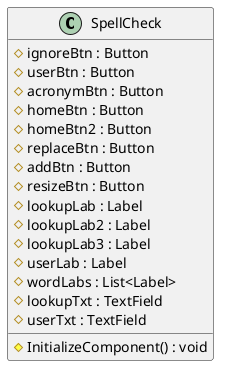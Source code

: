@startuml SpellCheck

class SpellCheck
{
    # ignoreBtn : Button
    # userBtn : Button
    # acronymBtn : Button
    # homeBtn : Button
    # homeBtn2 : Button
    # replaceBtn : Button
    # addBtn : Button
    # resizeBtn : Button
    # lookupLab : Label
    # lookupLab2 : Label
    # lookupLab3 : Label
    # userLab : Label
    # wordLabs : List<Label>
    # lookupTxt : TextField
    # userTxt : TextField
    # InitializeComponent() : void
}

@enduml